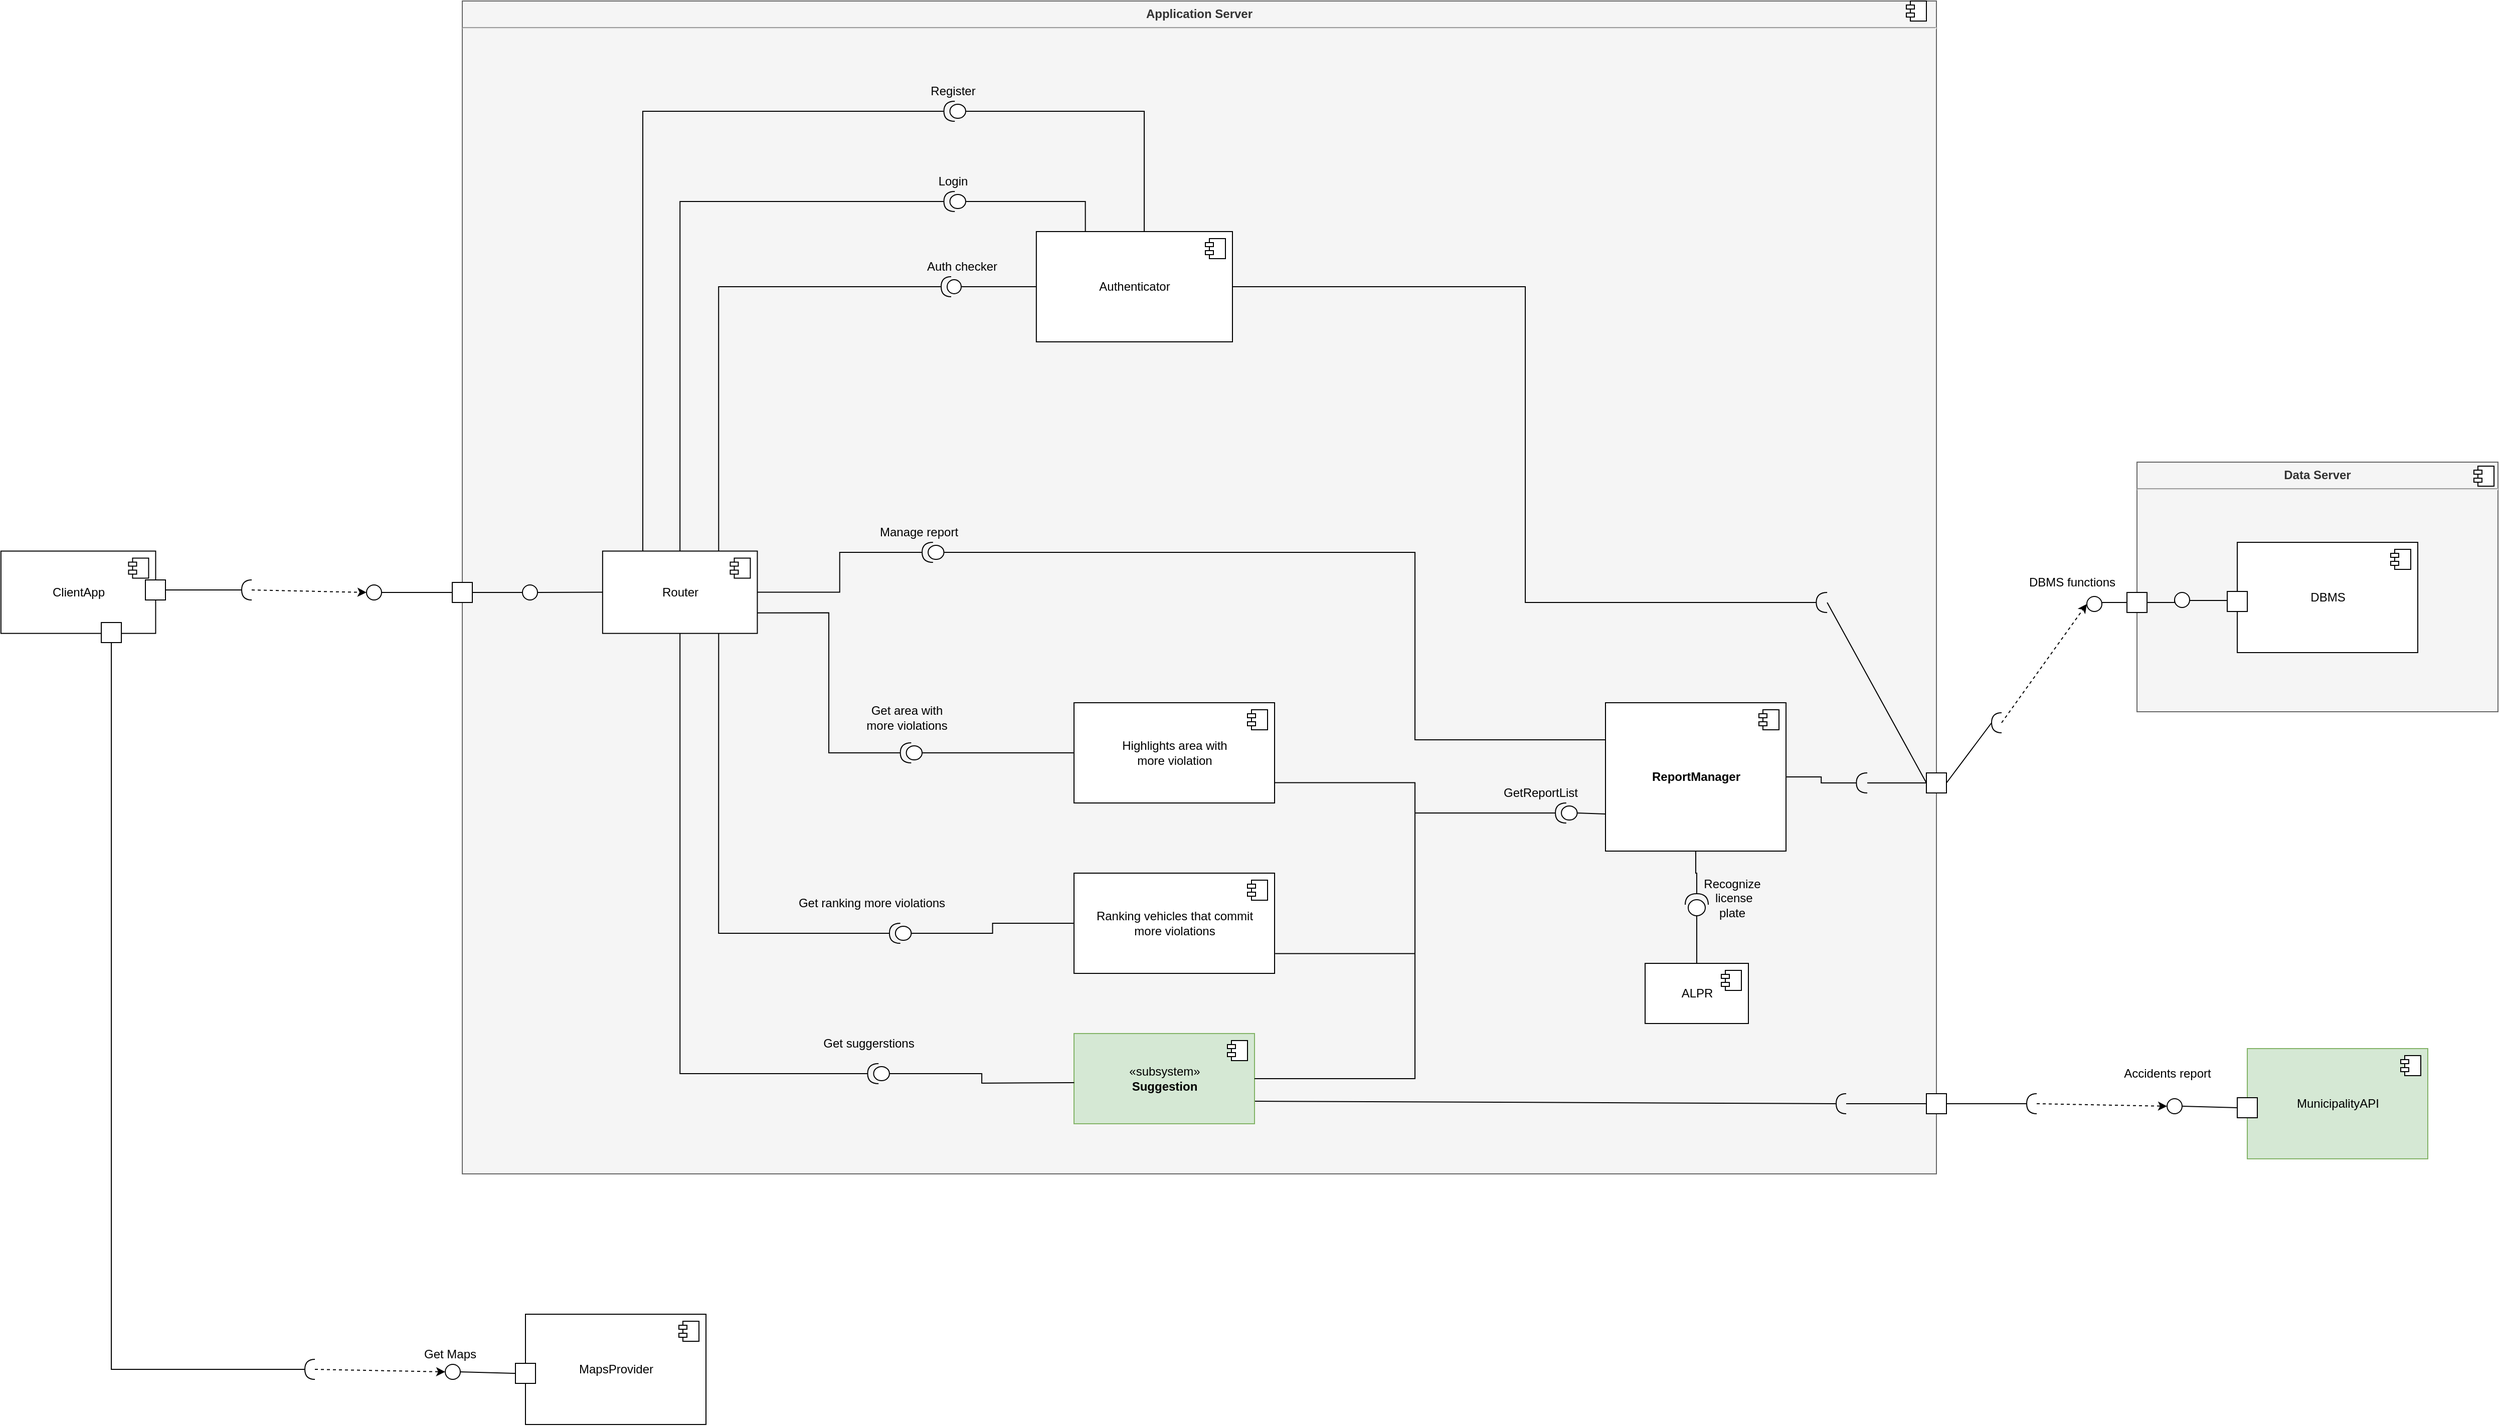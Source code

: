 <mxfile version="12.2.2" type="device" pages="1"><diagram id="tRM6kYc8CmMdHtw0mvdF" name="Page-1"><mxGraphModel dx="3550" dy="2508" grid="1" gridSize="10" guides="1" tooltips="1" connect="1" arrows="1" fold="1" page="1" pageScale="1" pageWidth="850" pageHeight="1100" math="0" shadow="0"><root><mxCell id="0"/><mxCell id="k_rxD-2QVE0urcg3XLKd-32" value="Untitled Layer" parent="0"/><mxCell id="k_rxD-2QVE0urcg3XLKd-33" value="&lt;p style=&quot;margin: 0px ; margin-top: 6px ; text-align: center&quot;&gt;&lt;b&gt;Application Server&lt;/b&gt;&lt;/p&gt;&lt;hr&gt;&lt;p style=&quot;margin: 0px ; margin-left: 8px&quot;&gt;&lt;br&gt;&lt;/p&gt;" style="align=left;overflow=fill;html=1;fillColor=#f5f5f5;strokeColor=#666666;fontColor=#333333;" parent="k_rxD-2QVE0urcg3XLKd-32" vertex="1"><mxGeometry x="-330" y="-110" width="1470" height="1170" as="geometry"/></mxCell><mxCell id="k_rxD-2QVE0urcg3XLKd-35" value="&lt;p style=&quot;margin: 0px ; margin-top: 6px ; text-align: center&quot;&gt;&lt;b&gt;Data Server&lt;/b&gt;&lt;/p&gt;&lt;hr&gt;&lt;p style=&quot;margin: 0px ; margin-left: 8px&quot;&gt;&lt;br&gt;&lt;/p&gt;" style="align=left;overflow=fill;html=1;fillColor=#f5f5f5;strokeColor=#666666;fontColor=#333333;" parent="k_rxD-2QVE0urcg3XLKd-32" vertex="1"><mxGeometry x="1340" y="350" width="360" height="249" as="geometry"/></mxCell><mxCell id="k_rxD-2QVE0urcg3XLKd-36" value="" style="shape=component;jettyWidth=8;jettyHeight=4;" parent="k_rxD-2QVE0urcg3XLKd-35" vertex="1"><mxGeometry x="1" width="20" height="20" relative="1" as="geometry"><mxPoint x="-24" y="4" as="offset"/></mxGeometry></mxCell><mxCell id="k_rxD-2QVE0urcg3XLKd-43" value="DBMS" style="html=1;" parent="k_rxD-2QVE0urcg3XLKd-35" vertex="1"><mxGeometry x="100" y="80" width="180" height="110" as="geometry"/></mxCell><mxCell id="k_rxD-2QVE0urcg3XLKd-44" value="" style="shape=component;jettyWidth=8;jettyHeight=4;" parent="k_rxD-2QVE0urcg3XLKd-43" vertex="1"><mxGeometry x="1" width="20" height="20" relative="1" as="geometry"><mxPoint x="-27" y="7" as="offset"/></mxGeometry></mxCell><mxCell id="g-U3OgV13s4dTjVYUAaE-34" value="" style="whiteSpace=wrap;html=1;aspect=fixed;" parent="k_rxD-2QVE0urcg3XLKd-43" vertex="1"><mxGeometry x="-10" y="49" width="20" height="20" as="geometry"/></mxCell><mxCell id="k_rxD-2QVE0urcg3XLKd-54" style="edgeStyle=orthogonalEdgeStyle;rounded=0;orthogonalLoop=1;jettySize=auto;html=1;exitX=0;exitY=0.5;exitDx=0;exitDy=0;endArrow=none;endFill=0;" parent="k_rxD-2QVE0urcg3XLKd-35" source="g-U3OgV13s4dTjVYUAaE-34" target="g-U3OgV13s4dTjVYUAaE-41" edge="1"><mxGeometry relative="1" as="geometry"><Array as="points"><mxPoint x="90" y="138"/></Array></mxGeometry></mxCell><mxCell id="g-U3OgV13s4dTjVYUAaE-41" value="" style="ellipse;whiteSpace=wrap;html=1;aspect=fixed;" parent="k_rxD-2QVE0urcg3XLKd-35" vertex="1"><mxGeometry x="37.5" y="130" width="15" height="15" as="geometry"/></mxCell><mxCell id="k_rxD-2QVE0urcg3XLKd-52" value="" style="whiteSpace=wrap;html=1;aspect=fixed;" parent="k_rxD-2QVE0urcg3XLKd-35" vertex="1"><mxGeometry x="-10" y="130" width="20" height="20" as="geometry"/></mxCell><mxCell id="k_rxD-2QVE0urcg3XLKd-55" style="edgeStyle=orthogonalEdgeStyle;rounded=0;orthogonalLoop=1;jettySize=auto;html=1;exitX=0;exitY=0.5;exitDx=0;exitDy=0;endArrow=none;endFill=0;" parent="k_rxD-2QVE0urcg3XLKd-35" source="g-U3OgV13s4dTjVYUAaE-41" target="k_rxD-2QVE0urcg3XLKd-52" edge="1"><mxGeometry relative="1" as="geometry"><Array as="points"><mxPoint x="37" y="140"/></Array></mxGeometry></mxCell><mxCell id="k_rxD-2QVE0urcg3XLKd-34" value="" style="shape=component;jettyWidth=8;jettyHeight=4;" parent="k_rxD-2QVE0urcg3XLKd-32" vertex="1"><mxGeometry x="1" width="20" height="20" relative="1" as="geometry"><mxPoint x="1110" y="-110" as="offset"/></mxGeometry></mxCell><mxCell id="k_rxD-2QVE0urcg3XLKd-66" value="" style="shape=providedRequiredInterface;html=1;verticalLabelPosition=bottom;rotation=180;" parent="k_rxD-2QVE0urcg3XLKd-32" vertex="1"><mxGeometry x="74.203" y="950" width="21.729" height="20" as="geometry"/></mxCell><mxCell id="k_rxD-2QVE0urcg3XLKd-69" value="" style="shape=providedRequiredInterface;html=1;verticalLabelPosition=bottom;rotation=180;" parent="k_rxD-2QVE0urcg3XLKd-32" vertex="1"><mxGeometry x="95.932" y="810" width="21.729" height="20" as="geometry"/></mxCell><mxCell id="k_rxD-2QVE0urcg3XLKd-68" value="" style="shape=providedRequiredInterface;html=1;verticalLabelPosition=bottom;rotation=180;" parent="k_rxD-2QVE0urcg3XLKd-32" vertex="1"><mxGeometry x="106.796" y="630" width="21.729" height="20" as="geometry"/></mxCell><mxCell id="k_rxD-2QVE0urcg3XLKd-73" value="" style="shape=providedRequiredInterface;html=1;verticalLabelPosition=bottom;rotation=180;" parent="k_rxD-2QVE0urcg3XLKd-32" vertex="1"><mxGeometry x="128.525" y="430" width="21.729" height="20" as="geometry"/></mxCell><mxCell id="k_rxD-2QVE0urcg3XLKd-72" value="" style="shape=providedRequiredInterface;html=1;verticalLabelPosition=bottom;rotation=180;" parent="k_rxD-2QVE0urcg3XLKd-32" vertex="1"><mxGeometry x="760.025" y="690" width="21.729" height="20" as="geometry"/></mxCell><mxCell id="k_rxD-2QVE0urcg3XLKd-77" value="" style="shape=providedRequiredInterface;html=1;verticalLabelPosition=bottom;rotation=180;" parent="k_rxD-2QVE0urcg3XLKd-32" vertex="1"><mxGeometry x="150.254" y="-10" width="21.729" height="20" as="geometry"/></mxCell><mxCell id="k_rxD-2QVE0urcg3XLKd-76" value="" style="shape=providedRequiredInterface;html=1;verticalLabelPosition=bottom;rotation=180;" parent="k_rxD-2QVE0urcg3XLKd-32" vertex="1"><mxGeometry x="150.254" y="80" width="21.729" height="20" as="geometry"/></mxCell><mxCell id="g-U3OgV13s4dTjVYUAaE-58" value="Register" style="text;html=1;align=center;verticalAlign=middle;resizable=0;points=[];;autosize=1;" parent="k_rxD-2QVE0urcg3XLKd-32" vertex="1"><mxGeometry x="128.525" y="-30" width="60" height="20" as="geometry"/></mxCell><mxCell id="g-U3OgV13s4dTjVYUAaE-57" value="Login" style="text;html=1;align=center;verticalAlign=middle;resizable=0;points=[];;autosize=1;" parent="k_rxD-2QVE0urcg3XLKd-32" vertex="1"><mxGeometry x="139.389" y="60" width="40" height="20" as="geometry"/></mxCell><mxCell id="k_rxD-2QVE0urcg3XLKd-83" value="Manage report" style="text;html=1;align=center;verticalAlign=middle;resizable=0;points=[];;autosize=1;" parent="k_rxD-2QVE0urcg3XLKd-32" vertex="1"><mxGeometry x="80.067" y="410" width="90" height="20" as="geometry"/></mxCell><mxCell id="k_rxD-2QVE0urcg3XLKd-84" value="Get area with&lt;br&gt;more violations" style="text;html=1;align=center;verticalAlign=middle;resizable=0;points=[];;autosize=1;" parent="k_rxD-2QVE0urcg3XLKd-32" vertex="1"><mxGeometry x="63.339" y="590" width="100" height="30" as="geometry"/></mxCell><mxCell id="k_rxD-2QVE0urcg3XLKd-85" value="Get ranking more violations" style="text;html=1;align=center;verticalAlign=middle;resizable=0;points=[];;autosize=1;" parent="k_rxD-2QVE0urcg3XLKd-32" vertex="1"><mxGeometry x="-1.848" y="780" width="160" height="20" as="geometry"/></mxCell><mxCell id="k_rxD-2QVE0urcg3XLKd-86" value="Get suggerstions" style="text;html=1;align=center;verticalAlign=middle;resizable=0;points=[];;autosize=1;" parent="k_rxD-2QVE0urcg3XLKd-32" vertex="1"><mxGeometry x="19.881" y="920" width="110" height="20" as="geometry"/></mxCell><mxCell id="g-U3OgV13s4dTjVYUAaE-1" value="Authenticator" style="html=1;" parent="k_rxD-2QVE0urcg3XLKd-32" vertex="1"><mxGeometry x="242.439" y="120" width="195.559" height="110" as="geometry"/></mxCell><mxCell id="g-U3OgV13s4dTjVYUAaE-2" value="" style="shape=component;jettyWidth=8;jettyHeight=4;" parent="g-U3OgV13s4dTjVYUAaE-1" vertex="1"><mxGeometry x="1" width="20" height="20" relative="1" as="geometry"><mxPoint x="-27" y="7" as="offset"/></mxGeometry></mxCell><mxCell id="k_rxD-2QVE0urcg3XLKd-97" value="" style="shape=requiredInterface;html=1;verticalLabelPosition=bottom;rotation=-180;" parent="k_rxD-2QVE0urcg3XLKd-32" vertex="1"><mxGeometry x="1020.185" y="480" width="10.864" height="20" as="geometry"/></mxCell><mxCell id="k_rxD-2QVE0urcg3XLKd-99" style="edgeStyle=orthogonalEdgeStyle;rounded=0;orthogonalLoop=1;jettySize=auto;html=1;endArrow=none;endFill=0;entryX=1;entryY=0.5;entryDx=0;entryDy=0;entryPerimeter=0;" parent="k_rxD-2QVE0urcg3XLKd-32" source="g-U3OgV13s4dTjVYUAaE-1" target="k_rxD-2QVE0urcg3XLKd-97" edge="1"><mxGeometry relative="1" as="geometry"><mxPoint x="980.134" y="370.241" as="sourcePoint"/><mxPoint x="887.245" y="199.889" as="targetPoint"/><Array as="points"><mxPoint x="730" y="175"/><mxPoint x="730" y="490"/></Array></mxGeometry></mxCell><mxCell id="g-U3OgV13s4dTjVYUAaE-33" value="" style="whiteSpace=wrap;html=1;aspect=fixed;" parent="k_rxD-2QVE0urcg3XLKd-32" vertex="1"><mxGeometry x="-340" y="470" width="20" height="20" as="geometry"/></mxCell><mxCell id="6NQ96DkGY_mPD5yl49nZ-52" style="edgeStyle=none;rounded=0;jumpStyle=arc;jumpSize=10;orthogonalLoop=1;jettySize=auto;html=1;exitX=1;exitY=0.75;exitDx=0;exitDy=0;entryX=1;entryY=0.5;entryDx=0;entryDy=0;entryPerimeter=0;endArrow=none;endFill=0;" parent="k_rxD-2QVE0urcg3XLKd-32" source="6NQ96DkGY_mPD5yl49nZ-54" target="6NQ96DkGY_mPD5yl49nZ-51" edge="1"><mxGeometry relative="1" as="geometry"><mxPoint x="530.5" y="1075" as="sourcePoint"/></mxGeometry></mxCell><mxCell id="6NQ96DkGY_mPD5yl49nZ-38" value="MunicipalityAPI" style="html=1;fillColor=#d5e8d4;strokeColor=#82b366;" parent="k_rxD-2QVE0urcg3XLKd-32" vertex="1"><mxGeometry x="1450" y="935" width="180" height="110" as="geometry"/></mxCell><mxCell id="6NQ96DkGY_mPD5yl49nZ-39" value="" style="shape=component;jettyWidth=8;jettyHeight=4;" parent="6NQ96DkGY_mPD5yl49nZ-38" vertex="1"><mxGeometry x="1" width="20" height="20" relative="1" as="geometry"><mxPoint x="-27" y="7" as="offset"/></mxGeometry></mxCell><mxCell id="6NQ96DkGY_mPD5yl49nZ-40" value="" style="whiteSpace=wrap;html=1;aspect=fixed;" parent="6NQ96DkGY_mPD5yl49nZ-38" vertex="1"><mxGeometry x="-10" y="49" width="20" height="20" as="geometry"/></mxCell><mxCell id="6NQ96DkGY_mPD5yl49nZ-50" style="edgeStyle=none;rounded=0;jumpStyle=arc;jumpSize=10;orthogonalLoop=1;jettySize=auto;html=1;exitX=1;exitY=0.5;exitDx=0;exitDy=0;entryX=1;entryY=0.5;entryDx=0;entryDy=0;entryPerimeter=0;endArrow=none;endFill=0;" parent="k_rxD-2QVE0urcg3XLKd-32" source="6NQ96DkGY_mPD5yl49nZ-41" target="6NQ96DkGY_mPD5yl49nZ-48" edge="1"><mxGeometry relative="1" as="geometry"/></mxCell><mxCell id="6NQ96DkGY_mPD5yl49nZ-41" value="" style="whiteSpace=wrap;html=1;aspect=fixed;" parent="k_rxD-2QVE0urcg3XLKd-32" vertex="1"><mxGeometry x="1130" y="980" width="20" height="20" as="geometry"/></mxCell><mxCell id="6NQ96DkGY_mPD5yl49nZ-49" style="rounded=0;jumpStyle=arc;jumpSize=10;orthogonalLoop=1;jettySize=auto;html=1;exitX=1;exitY=0.5;exitDx=0;exitDy=0;entryX=0;entryY=0.5;entryDx=0;entryDy=0;endArrow=none;endFill=0;" parent="k_rxD-2QVE0urcg3XLKd-32" source="6NQ96DkGY_mPD5yl49nZ-46" target="6NQ96DkGY_mPD5yl49nZ-40" edge="1"><mxGeometry relative="1" as="geometry"/></mxCell><mxCell id="6NQ96DkGY_mPD5yl49nZ-46" value="" style="ellipse;whiteSpace=wrap;html=1;aspect=fixed;" parent="k_rxD-2QVE0urcg3XLKd-32" vertex="1"><mxGeometry x="1370" y="985" width="15" height="15" as="geometry"/></mxCell><mxCell id="6NQ96DkGY_mPD5yl49nZ-47" style="edgeStyle=none;rounded=0;orthogonalLoop=1;jettySize=auto;html=1;exitX=0;exitY=0.5;exitDx=0;exitDy=0;exitPerimeter=0;entryX=0;entryY=0.5;entryDx=0;entryDy=0;endArrow=classic;endFill=1;dashed=1;" parent="k_rxD-2QVE0urcg3XLKd-32" source="6NQ96DkGY_mPD5yl49nZ-48" target="6NQ96DkGY_mPD5yl49nZ-46" edge="1"><mxGeometry relative="1" as="geometry"><mxPoint x="1390" y="1111" as="sourcePoint"/></mxGeometry></mxCell><mxCell id="6NQ96DkGY_mPD5yl49nZ-48" value="" style="shape=requiredInterface;html=1;verticalLabelPosition=bottom;rotation=-180;" parent="k_rxD-2QVE0urcg3XLKd-32" vertex="1"><mxGeometry x="1230" y="980" width="10" height="20" as="geometry"/></mxCell><mxCell id="6NQ96DkGY_mPD5yl49nZ-53" style="edgeStyle=none;rounded=0;jumpStyle=arc;jumpSize=10;orthogonalLoop=1;jettySize=auto;html=1;exitX=0;exitY=0.5;exitDx=0;exitDy=0;exitPerimeter=0;entryX=0;entryY=0.5;entryDx=0;entryDy=0;endArrow=none;endFill=0;" parent="k_rxD-2QVE0urcg3XLKd-32" source="6NQ96DkGY_mPD5yl49nZ-51" target="6NQ96DkGY_mPD5yl49nZ-41" edge="1"><mxGeometry relative="1" as="geometry"/></mxCell><mxCell id="6NQ96DkGY_mPD5yl49nZ-51" value="" style="shape=requiredInterface;html=1;verticalLabelPosition=bottom;rotation=-180;" parent="k_rxD-2QVE0urcg3XLKd-32" vertex="1"><mxGeometry x="1040" y="980" width="10" height="20" as="geometry"/></mxCell><mxCell id="6NQ96DkGY_mPD5yl49nZ-54" value="«subsystem»&lt;br&gt;&lt;b&gt;Suggestion&lt;/b&gt;" style="html=1;fillColor=#d5e8d4;strokeColor=#82b366;" parent="k_rxD-2QVE0urcg3XLKd-32" vertex="1"><mxGeometry x="280" y="920" width="180" height="90" as="geometry"/></mxCell><mxCell id="6NQ96DkGY_mPD5yl49nZ-55" value="" style="shape=component;jettyWidth=8;jettyHeight=4;" parent="6NQ96DkGY_mPD5yl49nZ-54" vertex="1"><mxGeometry x="1" width="20" height="20" relative="1" as="geometry"><mxPoint x="-27" y="7" as="offset"/></mxGeometry></mxCell><mxCell id="6NQ96DkGY_mPD5yl49nZ-56" value="&lt;b&gt;ReportManager&lt;/b&gt;" style="html=1;" parent="k_rxD-2QVE0urcg3XLKd-32" vertex="1"><mxGeometry x="810" y="590" width="180" height="148" as="geometry"/></mxCell><mxCell id="6NQ96DkGY_mPD5yl49nZ-57" value="" style="shape=component;jettyWidth=8;jettyHeight=4;" parent="6NQ96DkGY_mPD5yl49nZ-56" vertex="1"><mxGeometry x="1" width="20" height="20" relative="1" as="geometry"><mxPoint x="-27" y="7" as="offset"/></mxGeometry></mxCell><mxCell id="6NQ96DkGY_mPD5yl49nZ-58" value="DBMS functions" style="text;html=1;align=center;verticalAlign=middle;resizable=0;points=[];;autosize=1;" parent="k_rxD-2QVE0urcg3XLKd-32" vertex="1"><mxGeometry x="1224.5" y="460" width="100" height="20" as="geometry"/></mxCell><mxCell id="6NQ96DkGY_mPD5yl49nZ-133" style="edgeStyle=orthogonalEdgeStyle;rounded=0;jumpStyle=arc;jumpSize=10;orthogonalLoop=1;jettySize=auto;html=1;exitX=1;exitY=0.5;exitDx=0;exitDy=0;exitPerimeter=0;entryX=0.75;entryY=0;entryDx=0;entryDy=0;endArrow=none;endFill=0;" parent="k_rxD-2QVE0urcg3XLKd-32" source="6NQ96DkGY_mPD5yl49nZ-5" target="k_rxD-2QVE0urcg3XLKd-63" edge="1"><mxGeometry relative="1" as="geometry"/></mxCell><mxCell id="1" parent="0"/><mxCell id="g-U3OgV13s4dTjVYUAaE-10" value="Highlights area with &lt;br&gt;more violation" style="html=1;" parent="1" vertex="1"><mxGeometry x="280" y="590" width="200" height="100" as="geometry"/></mxCell><mxCell id="g-U3OgV13s4dTjVYUAaE-11" value="" style="shape=component;jettyWidth=8;jettyHeight=4;" parent="g-U3OgV13s4dTjVYUAaE-10" vertex="1"><mxGeometry x="1" width="20" height="20" relative="1" as="geometry"><mxPoint x="-27" y="7" as="offset"/></mxGeometry></mxCell><mxCell id="g-U3OgV13s4dTjVYUAaE-12" value="Ranking vehicles that commit&lt;br&gt;more violations" style="html=1;" parent="1" vertex="1"><mxGeometry x="280" y="760" width="200" height="100" as="geometry"/></mxCell><mxCell id="g-U3OgV13s4dTjVYUAaE-13" value="" style="shape=component;jettyWidth=8;jettyHeight=4;" parent="g-U3OgV13s4dTjVYUAaE-12" vertex="1"><mxGeometry x="1" width="20" height="20" relative="1" as="geometry"><mxPoint x="-27" y="7" as="offset"/></mxGeometry></mxCell><mxCell id="g-U3OgV13s4dTjVYUAaE-32" style="edgeStyle=orthogonalEdgeStyle;rounded=0;orthogonalLoop=1;jettySize=auto;html=1;endArrow=none;endFill=0;exitX=0;exitY=0.5;exitDx=0;exitDy=0;" parent="1" source="g-U3OgV13s4dTjVYUAaE-1" target="6NQ96DkGY_mPD5yl49nZ-5" edge="1"><mxGeometry relative="1" as="geometry"><mxPoint x="694.714" y="365" as="targetPoint"/><mxPoint x="759" y="365.0" as="sourcePoint"/></mxGeometry></mxCell><mxCell id="g-U3OgV13s4dTjVYUAaE-46" style="edgeStyle=orthogonalEdgeStyle;rounded=0;orthogonalLoop=1;jettySize=auto;html=1;endArrow=none;endFill=0;entryX=0;entryY=0.5;entryDx=0;entryDy=0;entryPerimeter=0;" parent="1" source="g-U3OgV13s4dTjVYUAaE-1" target="k_rxD-2QVE0urcg3XLKd-77" edge="1"><mxGeometry relative="1" as="geometry"><mxPoint x="898.333" y="50" as="targetPoint"/><Array as="points"><mxPoint x="350"/></Array><mxPoint x="897.241" y="300.0" as="sourcePoint"/></mxGeometry></mxCell><mxCell id="g-U3OgV13s4dTjVYUAaE-49" style="edgeStyle=orthogonalEdgeStyle;rounded=0;orthogonalLoop=1;jettySize=auto;html=1;endArrow=none;endFill=0;entryX=0;entryY=0.5;entryDx=0;entryDy=0;entryPerimeter=0;exitX=0.25;exitY=0;exitDx=0;exitDy=0;" parent="1" source="g-U3OgV13s4dTjVYUAaE-1" target="k_rxD-2QVE0urcg3XLKd-76" edge="1"><mxGeometry relative="1" as="geometry"><mxPoint x="818.5" y="110" as="targetPoint"/><Array as="points"><mxPoint x="292" y="90"/></Array><mxPoint x="818.621" y="300.0" as="sourcePoint"/></mxGeometry></mxCell><mxCell id="g-U3OgV13s4dTjVYUAaE-56" value="Auth checker" style="text;html=1;align=center;verticalAlign=middle;resizable=0;points=[];;autosize=1;" parent="1" vertex="1"><mxGeometry x="122.5" y="145" width="90" height="20" as="geometry"/></mxCell><mxCell id="k_rxD-2QVE0urcg3XLKd-4" style="edgeStyle=orthogonalEdgeStyle;rounded=0;orthogonalLoop=1;jettySize=auto;html=1;endArrow=none;endFill=0;exitX=1;exitY=0.798;exitDx=0;exitDy=0;exitPerimeter=0;entryX=1;entryY=0.5;entryDx=0;entryDy=0;entryPerimeter=0;" parent="1" source="g-U3OgV13s4dTjVYUAaE-10" target="k_rxD-2QVE0urcg3XLKd-72" edge="1"><mxGeometry relative="1" as="geometry"><mxPoint x="490" y="670" as="sourcePoint"/><mxPoint x="700" y="670" as="targetPoint"/></mxGeometry></mxCell><mxCell id="k_rxD-2QVE0urcg3XLKd-10" style="edgeStyle=orthogonalEdgeStyle;rounded=0;orthogonalLoop=1;jettySize=auto;html=1;endArrow=none;endFill=0;entryX=1;entryY=0.5;entryDx=0;entryDy=0;entryPerimeter=0;exitX=1.003;exitY=0.802;exitDx=0;exitDy=0;exitPerimeter=0;" parent="1" source="g-U3OgV13s4dTjVYUAaE-12" target="k_rxD-2QVE0urcg3XLKd-72" edge="1"><mxGeometry relative="1" as="geometry"><mxPoint x="490" y="840" as="sourcePoint"/><mxPoint x="864.882" y="840.118" as="targetPoint"/></mxGeometry></mxCell><mxCell id="k_rxD-2QVE0urcg3XLKd-16" style="edgeStyle=orthogonalEdgeStyle;rounded=0;orthogonalLoop=1;jettySize=auto;html=1;endArrow=none;endFill=0;entryX=1;entryY=0.5;entryDx=0;entryDy=0;entryPerimeter=0;exitX=1;exitY=0.5;exitDx=0;exitDy=0;" parent="1" source="6NQ96DkGY_mPD5yl49nZ-54" target="k_rxD-2QVE0urcg3XLKd-72" edge="1"><mxGeometry relative="1" as="geometry"><mxPoint x="530.429" y="1019.571" as="sourcePoint"/><mxPoint x="880.176" y="960.118" as="targetPoint"/><Array as="points"><mxPoint x="620" y="965"/><mxPoint x="620" y="700"/></Array></mxGeometry></mxCell><mxCell id="k_rxD-2QVE0urcg3XLKd-45" value="" style="ellipse;whiteSpace=wrap;html=1;aspect=fixed;" parent="1" vertex="1"><mxGeometry x="1290" y="484" width="15" height="15" as="geometry"/></mxCell><mxCell id="k_rxD-2QVE0urcg3XLKd-61" style="edgeStyle=none;rounded=0;orthogonalLoop=1;jettySize=auto;html=1;exitX=0;exitY=0.5;exitDx=0;exitDy=0;exitPerimeter=0;entryX=0;entryY=0.5;entryDx=0;entryDy=0;endArrow=classic;endFill=1;dashed=1;" parent="1" source="k_rxD-2QVE0urcg3XLKd-46" target="k_rxD-2QVE0urcg3XLKd-45" edge="1"><mxGeometry relative="1" as="geometry"><mxPoint x="1315" y="600" as="sourcePoint"/></mxGeometry></mxCell><mxCell id="k_rxD-2QVE0urcg3XLKd-46" value="" style="shape=requiredInterface;html=1;verticalLabelPosition=bottom;rotation=-180;" parent="1" vertex="1"><mxGeometry x="1195" y="600" width="10" height="20" as="geometry"/></mxCell><mxCell id="k_rxD-2QVE0urcg3XLKd-60" style="edgeStyle=none;rounded=0;orthogonalLoop=1;jettySize=auto;html=1;exitX=1;exitY=0.5;exitDx=0;exitDy=0;entryX=1;entryY=0.5;entryDx=0;entryDy=0;entryPerimeter=0;endArrow=none;endFill=0;" parent="1" source="k_rxD-2QVE0urcg3XLKd-53" target="k_rxD-2QVE0urcg3XLKd-46" edge="1"><mxGeometry relative="1" as="geometry"/></mxCell><mxCell id="k_rxD-2QVE0urcg3XLKd-53" value="" style="whiteSpace=wrap;html=1;aspect=fixed;" parent="1" vertex="1"><mxGeometry x="1130" y="660" width="20" height="20" as="geometry"/></mxCell><mxCell id="k_rxD-2QVE0urcg3XLKd-56" style="edgeStyle=orthogonalEdgeStyle;rounded=0;orthogonalLoop=1;jettySize=auto;html=1;exitX=0;exitY=0.5;exitDx=0;exitDy=0;entryX=1;entryY=0.5;entryDx=0;entryDy=0;endArrow=none;endFill=0;" parent="1" source="k_rxD-2QVE0urcg3XLKd-52" target="k_rxD-2QVE0urcg3XLKd-45" edge="1"><mxGeometry relative="1" as="geometry"/></mxCell><mxCell id="k_rxD-2QVE0urcg3XLKd-62" value="Accidents report" style="text;html=1;align=center;verticalAlign=middle;resizable=0;points=[];;autosize=1;" parent="1" vertex="1"><mxGeometry x="1320" y="950" width="100" height="20" as="geometry"/></mxCell><mxCell id="k_rxD-2QVE0urcg3XLKd-67" style="edgeStyle=orthogonalEdgeStyle;rounded=0;orthogonalLoop=1;jettySize=auto;html=1;exitX=0.5;exitY=1;exitDx=0;exitDy=0;entryX=1;entryY=0.5;entryDx=0;entryDy=0;entryPerimeter=0;endArrow=none;endFill=0;" parent="1" source="k_rxD-2QVE0urcg3XLKd-63" target="k_rxD-2QVE0urcg3XLKd-66" edge="1"><mxGeometry relative="1" as="geometry"/></mxCell><mxCell id="k_rxD-2QVE0urcg3XLKd-70" style="edgeStyle=orthogonalEdgeStyle;rounded=0;orthogonalLoop=1;jettySize=auto;html=1;exitX=0.75;exitY=1;exitDx=0;exitDy=0;entryX=1;entryY=0.5;entryDx=0;entryDy=0;entryPerimeter=0;endArrow=none;endFill=0;" parent="1" source="k_rxD-2QVE0urcg3XLKd-63" target="k_rxD-2QVE0urcg3XLKd-69" edge="1"><mxGeometry relative="1" as="geometry"/></mxCell><mxCell id="k_rxD-2QVE0urcg3XLKd-71" style="edgeStyle=orthogonalEdgeStyle;rounded=0;orthogonalLoop=1;jettySize=auto;html=1;exitX=1;exitY=0.75;exitDx=0;exitDy=0;entryX=1;entryY=0.5;entryDx=0;entryDy=0;entryPerimeter=0;endArrow=none;endFill=0;" parent="1" source="k_rxD-2QVE0urcg3XLKd-63" target="k_rxD-2QVE0urcg3XLKd-68" edge="1"><mxGeometry relative="1" as="geometry"/></mxCell><mxCell id="k_rxD-2QVE0urcg3XLKd-74" style="edgeStyle=orthogonalEdgeStyle;rounded=0;orthogonalLoop=1;jettySize=auto;html=1;exitX=1;exitY=0.5;exitDx=0;exitDy=0;endArrow=none;endFill=0;entryX=1;entryY=0.5;entryDx=0;entryDy=0;entryPerimeter=0;" parent="1" source="k_rxD-2QVE0urcg3XLKd-63" target="k_rxD-2QVE0urcg3XLKd-73" edge="1"><mxGeometry relative="1" as="geometry"><mxPoint x="100" y="439" as="targetPoint"/></mxGeometry></mxCell><mxCell id="k_rxD-2QVE0urcg3XLKd-80" style="edgeStyle=orthogonalEdgeStyle;rounded=0;orthogonalLoop=1;jettySize=auto;html=1;exitX=0.5;exitY=0;exitDx=0;exitDy=0;entryX=1;entryY=0.5;entryDx=0;entryDy=0;entryPerimeter=0;endArrow=none;endFill=0;" parent="1" source="k_rxD-2QVE0urcg3XLKd-63" target="k_rxD-2QVE0urcg3XLKd-76" edge="1"><mxGeometry relative="1" as="geometry"/></mxCell><mxCell id="k_rxD-2QVE0urcg3XLKd-81" style="edgeStyle=orthogonalEdgeStyle;rounded=0;orthogonalLoop=1;jettySize=auto;html=1;entryX=1;entryY=0.5;entryDx=0;entryDy=0;entryPerimeter=0;endArrow=none;endFill=0;" parent="1" source="k_rxD-2QVE0urcg3XLKd-63" target="k_rxD-2QVE0urcg3XLKd-77" edge="1"><mxGeometry relative="1" as="geometry"><Array as="points"><mxPoint x="-150"/></Array></mxGeometry></mxCell><mxCell id="k_rxD-2QVE0urcg3XLKd-63" value="Router" style="html=1;" parent="1" vertex="1"><mxGeometry x="-190.071" y="438.737" width="154.286" height="82.105" as="geometry"/></mxCell><mxCell id="k_rxD-2QVE0urcg3XLKd-64" value="" style="shape=component;jettyWidth=8;jettyHeight=4;" parent="k_rxD-2QVE0urcg3XLKd-63" vertex="1"><mxGeometry x="1" width="20" height="20" relative="1" as="geometry"><mxPoint x="-27" y="7" as="offset"/></mxGeometry></mxCell><mxCell id="k_rxD-2QVE0urcg3XLKd-88" style="edgeStyle=orthogonalEdgeStyle;rounded=0;orthogonalLoop=1;jettySize=auto;html=1;exitX=0;exitY=0.5;exitDx=0;exitDy=0;exitPerimeter=0;entryX=0;entryY=0.25;entryDx=0;entryDy=0;endArrow=none;endFill=0;" parent="1" source="k_rxD-2QVE0urcg3XLKd-73" target="6NQ96DkGY_mPD5yl49nZ-56" edge="1"><mxGeometry relative="1" as="geometry"><mxPoint x="200.333" y="415.333" as="targetPoint"/><Array as="points"><mxPoint x="620" y="440"/><mxPoint x="620" y="627"/></Array></mxGeometry></mxCell><mxCell id="k_rxD-2QVE0urcg3XLKd-89" style="edgeStyle=orthogonalEdgeStyle;rounded=0;orthogonalLoop=1;jettySize=auto;html=1;exitX=0;exitY=0.5;exitDx=0;exitDy=0;exitPerimeter=0;entryX=0;entryY=0.5;entryDx=0;entryDy=0;endArrow=none;endFill=0;" parent="1" source="k_rxD-2QVE0urcg3XLKd-68" target="g-U3OgV13s4dTjVYUAaE-10" edge="1"><mxGeometry relative="1" as="geometry"/></mxCell><mxCell id="k_rxD-2QVE0urcg3XLKd-90" style="edgeStyle=orthogonalEdgeStyle;rounded=0;orthogonalLoop=1;jettySize=auto;html=1;exitX=0;exitY=0.5;exitDx=0;exitDy=0;exitPerimeter=0;endArrow=none;endFill=0;" parent="1" source="k_rxD-2QVE0urcg3XLKd-69" target="g-U3OgV13s4dTjVYUAaE-12" edge="1"><mxGeometry relative="1" as="geometry"/></mxCell><mxCell id="k_rxD-2QVE0urcg3XLKd-91" style="edgeStyle=orthogonalEdgeStyle;rounded=0;orthogonalLoop=1;jettySize=auto;html=1;exitX=0;exitY=0.5;exitDx=0;exitDy=0;exitPerimeter=0;entryX=0;entryY=0.5;entryDx=0;entryDy=0;endArrow=none;endFill=0;" parent="1" source="k_rxD-2QVE0urcg3XLKd-66" edge="1"><mxGeometry relative="1" as="geometry"><mxPoint x="280.176" y="969" as="targetPoint"/></mxGeometry></mxCell><mxCell id="k_rxD-2QVE0urcg3XLKd-101" style="rounded=0;orthogonalLoop=1;jettySize=auto;html=1;exitX=0;exitY=0.5;exitDx=0;exitDy=0;exitPerimeter=0;entryX=0;entryY=0.5;entryDx=0;entryDy=0;endArrow=none;endFill=0;" parent="1" source="k_rxD-2QVE0urcg3XLKd-97" target="k_rxD-2QVE0urcg3XLKd-53" edge="1"><mxGeometry relative="1" as="geometry"/></mxCell><mxCell id="k_rxD-2QVE0urcg3XLKd-107" value="ClientApp" style="html=1;" parent="1" vertex="1"><mxGeometry x="-790.071" y="438.737" width="154.286" height="82.105" as="geometry"/></mxCell><mxCell id="k_rxD-2QVE0urcg3XLKd-108" value="" style="shape=component;jettyWidth=8;jettyHeight=4;" parent="k_rxD-2QVE0urcg3XLKd-107" vertex="1"><mxGeometry x="1" width="20" height="20" relative="1" as="geometry"><mxPoint x="-27" y="7" as="offset"/></mxGeometry></mxCell><mxCell id="k_rxD-2QVE0urcg3XLKd-122" style="edgeStyle=none;rounded=0;orthogonalLoop=1;jettySize=auto;html=1;exitX=1;exitY=0.5;exitDx=0;exitDy=0;entryX=1;entryY=0.5;entryDx=0;entryDy=0;entryPerimeter=0;endArrow=none;endFill=0;" parent="1" source="k_rxD-2QVE0urcg3XLKd-110" target="k_rxD-2QVE0urcg3XLKd-121" edge="1"><mxGeometry relative="1" as="geometry"/></mxCell><mxCell id="k_rxD-2QVE0urcg3XLKd-110" value="" style="whiteSpace=wrap;html=1;aspect=fixed;" parent="1" vertex="1"><mxGeometry x="-646" y="467.5" width="20" height="20" as="geometry"/></mxCell><mxCell id="k_rxD-2QVE0urcg3XLKd-119" style="edgeStyle=none;rounded=0;orthogonalLoop=1;jettySize=auto;html=1;exitX=0;exitY=0.5;exitDx=0;exitDy=0;entryX=1;entryY=0.5;entryDx=0;entryDy=0;endArrow=none;endFill=0;" parent="1" source="k_rxD-2QVE0urcg3XLKd-117" target="g-U3OgV13s4dTjVYUAaE-33" edge="1"><mxGeometry relative="1" as="geometry"/></mxCell><mxCell id="k_rxD-2QVE0urcg3XLKd-117" value="" style="ellipse;whiteSpace=wrap;html=1;aspect=fixed;" parent="1" vertex="1"><mxGeometry x="-270" y="472.5" width="15" height="15" as="geometry"/></mxCell><mxCell id="k_rxD-2QVE0urcg3XLKd-118" style="edgeStyle=none;rounded=0;orthogonalLoop=1;jettySize=auto;html=1;exitX=0;exitY=0.5;exitDx=0;exitDy=0;entryX=1;entryY=0.5;entryDx=0;entryDy=0;endArrow=none;endFill=0;" parent="1" source="k_rxD-2QVE0urcg3XLKd-63" target="k_rxD-2QVE0urcg3XLKd-117" edge="1"><mxGeometry relative="1" as="geometry"><mxPoint x="-200" y="480" as="sourcePoint"/></mxGeometry></mxCell><mxCell id="k_rxD-2QVE0urcg3XLKd-120" value="" style="ellipse;whiteSpace=wrap;html=1;aspect=fixed;" parent="1" vertex="1"><mxGeometry x="-425.5" y="472.5" width="15" height="15" as="geometry"/></mxCell><mxCell id="k_rxD-2QVE0urcg3XLKd-124" style="edgeStyle=none;rounded=0;orthogonalLoop=1;jettySize=auto;html=1;exitX=0;exitY=0.5;exitDx=0;exitDy=0;exitPerimeter=0;entryX=0;entryY=0.5;entryDx=0;entryDy=0;endArrow=classic;endFill=1;dashed=1;" parent="1" source="k_rxD-2QVE0urcg3XLKd-121" target="k_rxD-2QVE0urcg3XLKd-120" edge="1"><mxGeometry relative="1" as="geometry"/></mxCell><mxCell id="k_rxD-2QVE0urcg3XLKd-121" value="" style="shape=requiredInterface;html=1;verticalLabelPosition=bottom;rotation=-180;" parent="1" vertex="1"><mxGeometry x="-550" y="467.5" width="10" height="20" as="geometry"/></mxCell><mxCell id="k_rxD-2QVE0urcg3XLKd-123" style="edgeStyle=none;rounded=0;orthogonalLoop=1;jettySize=auto;html=1;exitX=0;exitY=0.5;exitDx=0;exitDy=0;entryX=1;entryY=0.5;entryDx=0;entryDy=0;endArrow=none;endFill=0;" parent="1" source="g-U3OgV13s4dTjVYUAaE-33" target="k_rxD-2QVE0urcg3XLKd-120" edge="1"><mxGeometry relative="1" as="geometry"/></mxCell><mxCell id="6NQ96DkGY_mPD5yl49nZ-5" value="" style="shape=providedRequiredInterface;html=1;verticalLabelPosition=bottom;rotation=-180;" parent="1" vertex="1"><mxGeometry x="147.5" y="165" width="20" height="20" as="geometry"/></mxCell><mxCell id="6NQ96DkGY_mPD5yl49nZ-137" style="edgeStyle=orthogonalEdgeStyle;rounded=0;jumpStyle=arc;jumpSize=10;orthogonalLoop=1;jettySize=auto;html=1;exitX=0;exitY=0.75;exitDx=0;exitDy=0;entryX=0;entryY=0.5;entryDx=0;entryDy=0;entryPerimeter=0;endArrow=none;endFill=0;" parent="1" source="6NQ96DkGY_mPD5yl49nZ-56" target="k_rxD-2QVE0urcg3XLKd-72" edge="1"><mxGeometry relative="1" as="geometry"/></mxCell><mxCell id="6NQ96DkGY_mPD5yl49nZ-138" value="GetReportList" style="text;html=1;align=center;verticalAlign=middle;resizable=0;points=[];;autosize=1;" parent="1" vertex="1"><mxGeometry x="700" y="670" width="90" height="20" as="geometry"/></mxCell><mxCell id="6NQ96DkGY_mPD5yl49nZ-141" style="edgeStyle=orthogonalEdgeStyle;rounded=0;jumpStyle=arc;jumpSize=10;orthogonalLoop=1;jettySize=auto;html=1;exitX=0;exitY=0.5;exitDx=0;exitDy=0;exitPerimeter=0;entryX=0;entryY=0.5;entryDx=0;entryDy=0;endArrow=none;endFill=0;" parent="1" source="6NQ96DkGY_mPD5yl49nZ-139" target="k_rxD-2QVE0urcg3XLKd-53" edge="1"><mxGeometry relative="1" as="geometry"/></mxCell><mxCell id="6NQ96DkGY_mPD5yl49nZ-139" value="" style="shape=requiredInterface;html=1;verticalLabelPosition=bottom;rotation=-180;" parent="1" vertex="1"><mxGeometry x="1060.185" y="660" width="10.864" height="20" as="geometry"/></mxCell><mxCell id="6NQ96DkGY_mPD5yl49nZ-140" style="edgeStyle=orthogonalEdgeStyle;rounded=0;jumpStyle=arc;jumpSize=10;orthogonalLoop=1;jettySize=auto;html=1;exitX=1;exitY=0.5;exitDx=0;exitDy=0;entryX=1;entryY=0.5;entryDx=0;entryDy=0;entryPerimeter=0;endArrow=none;endFill=0;" parent="1" source="6NQ96DkGY_mPD5yl49nZ-56" target="6NQ96DkGY_mPD5yl49nZ-139" edge="1"><mxGeometry relative="1" as="geometry"/></mxCell><mxCell id="6NQ96DkGY_mPD5yl49nZ-147" value="ALPR" style="html=1;" parent="1" vertex="1"><mxGeometry x="849.5" y="850" width="103" height="60" as="geometry"/></mxCell><mxCell id="6NQ96DkGY_mPD5yl49nZ-148" value="" style="shape=component;jettyWidth=8;jettyHeight=4;" parent="6NQ96DkGY_mPD5yl49nZ-147" vertex="1"><mxGeometry x="1" width="20" height="20" relative="1" as="geometry"><mxPoint x="-27" y="7" as="offset"/></mxGeometry></mxCell><mxCell id="6NQ96DkGY_mPD5yl49nZ-149" style="edgeStyle=orthogonalEdgeStyle;rounded=0;orthogonalLoop=1;jettySize=auto;html=1;endArrow=none;endFill=0;entryX=0;entryY=0.5;entryDx=0;entryDy=0;entryPerimeter=0;" parent="1" source="6NQ96DkGY_mPD5yl49nZ-147" target="6NQ96DkGY_mPD5yl49nZ-151" edge="1"><mxGeometry relative="1" as="geometry"><mxPoint x="1042.102" y="819" as="targetPoint"/><mxPoint x="968.02" y="799" as="sourcePoint"/></mxGeometry></mxCell><mxCell id="6NQ96DkGY_mPD5yl49nZ-150" style="edgeStyle=orthogonalEdgeStyle;rounded=0;orthogonalLoop=1;jettySize=auto;html=1;endArrow=none;endFill=0;entryX=1;entryY=0.5;entryDx=0;entryDy=0;entryPerimeter=0;" parent="1" source="6NQ96DkGY_mPD5yl49nZ-56" target="6NQ96DkGY_mPD5yl49nZ-151" edge="1"><mxGeometry relative="1" as="geometry"><mxPoint x="897.306" y="919" as="targetPoint"/><mxPoint x="729.845" y="889.724" as="sourcePoint"/><Array as="points"><mxPoint x="900" y="760"/><mxPoint x="901" y="841"/></Array></mxGeometry></mxCell><mxCell id="6NQ96DkGY_mPD5yl49nZ-151" value="" style="shape=providedRequiredInterface;html=1;verticalLabelPosition=bottom;rotation=-90;" parent="1" vertex="1"><mxGeometry x="890" y="780" width="22" height="23" as="geometry"/></mxCell><mxCell id="6NQ96DkGY_mPD5yl49nZ-152" value="Recognize&lt;br&gt;&amp;nbsp;license&lt;br&gt;plate" style="text;html=1;align=center;verticalAlign=middle;resizable=0;points=[];;autosize=1;" parent="1" vertex="1"><mxGeometry x="901.02" y="760" width="70" height="50" as="geometry"/></mxCell><mxCell id="6NQ96DkGY_mPD5yl49nZ-66" value="ReportManager" parent="0"/><mxCell id="6NQ96DkGY_mPD5yl49nZ-109" value="Suggestion" parent="0"/><mxCell id="XiicNRbXNmN4wFMz_82l-3" value="MapsProvider" style="html=1;" vertex="1" parent="6NQ96DkGY_mPD5yl49nZ-109"><mxGeometry x="-267" y="1200" width="180" height="110" as="geometry"/></mxCell><mxCell id="XiicNRbXNmN4wFMz_82l-4" value="" style="shape=component;jettyWidth=8;jettyHeight=4;" vertex="1" parent="XiicNRbXNmN4wFMz_82l-3"><mxGeometry x="1" width="20" height="20" relative="1" as="geometry"><mxPoint x="-27" y="7" as="offset"/></mxGeometry></mxCell><mxCell id="XiicNRbXNmN4wFMz_82l-5" value="" style="whiteSpace=wrap;html=1;aspect=fixed;" vertex="1" parent="XiicNRbXNmN4wFMz_82l-3"><mxGeometry x="-10" y="49" width="20" height="20" as="geometry"/></mxCell><mxCell id="XiicNRbXNmN4wFMz_82l-6" style="rounded=0;jumpStyle=arc;jumpSize=10;orthogonalLoop=1;jettySize=auto;html=1;exitX=1;exitY=0.5;exitDx=0;exitDy=0;entryX=0;entryY=0.5;entryDx=0;entryDy=0;endArrow=none;endFill=0;" edge="1" parent="6NQ96DkGY_mPD5yl49nZ-109" source="XiicNRbXNmN4wFMz_82l-7" target="XiicNRbXNmN4wFMz_82l-5"><mxGeometry relative="1" as="geometry"/></mxCell><mxCell id="XiicNRbXNmN4wFMz_82l-7" value="" style="ellipse;whiteSpace=wrap;html=1;aspect=fixed;" vertex="1" parent="6NQ96DkGY_mPD5yl49nZ-109"><mxGeometry x="-347" y="1250" width="15" height="15" as="geometry"/></mxCell><mxCell id="XiicNRbXNmN4wFMz_82l-8" style="edgeStyle=none;rounded=0;orthogonalLoop=1;jettySize=auto;html=1;exitX=0;exitY=0.5;exitDx=0;exitDy=0;exitPerimeter=0;entryX=0;entryY=0.5;entryDx=0;entryDy=0;endArrow=classic;endFill=1;dashed=1;" edge="1" parent="6NQ96DkGY_mPD5yl49nZ-109" source="XiicNRbXNmN4wFMz_82l-9" target="XiicNRbXNmN4wFMz_82l-7"><mxGeometry relative="1" as="geometry"><mxPoint x="-327" y="1376" as="sourcePoint"/></mxGeometry></mxCell><mxCell id="XiicNRbXNmN4wFMz_82l-9" value="" style="shape=requiredInterface;html=1;verticalLabelPosition=bottom;rotation=-180;" vertex="1" parent="6NQ96DkGY_mPD5yl49nZ-109"><mxGeometry x="-487" y="1245" width="10" height="20" as="geometry"/></mxCell><mxCell id="XiicNRbXNmN4wFMz_82l-12" style="edgeStyle=orthogonalEdgeStyle;rounded=0;orthogonalLoop=1;jettySize=auto;html=1;exitX=0.5;exitY=1;exitDx=0;exitDy=0;entryX=1;entryY=0.5;entryDx=0;entryDy=0;entryPerimeter=0;endArrow=none;endFill=0;" edge="1" parent="6NQ96DkGY_mPD5yl49nZ-109" source="XiicNRbXNmN4wFMz_82l-11" target="XiicNRbXNmN4wFMz_82l-9"><mxGeometry relative="1" as="geometry"/></mxCell><mxCell id="XiicNRbXNmN4wFMz_82l-11" value="" style="whiteSpace=wrap;html=1;aspect=fixed;" vertex="1" parent="6NQ96DkGY_mPD5yl49nZ-109"><mxGeometry x="-690" y="510" width="20" height="20" as="geometry"/></mxCell><mxCell id="XiicNRbXNmN4wFMz_82l-13" value="Get Maps" style="text;html=1;resizable=0;points=[];autosize=1;align=left;verticalAlign=top;spacingTop=-4;" vertex="1" parent="6NQ96DkGY_mPD5yl49nZ-109"><mxGeometry x="-370" y="1230" width="70" height="20" as="geometry"/></mxCell></root></mxGraphModel></diagram></mxfile>